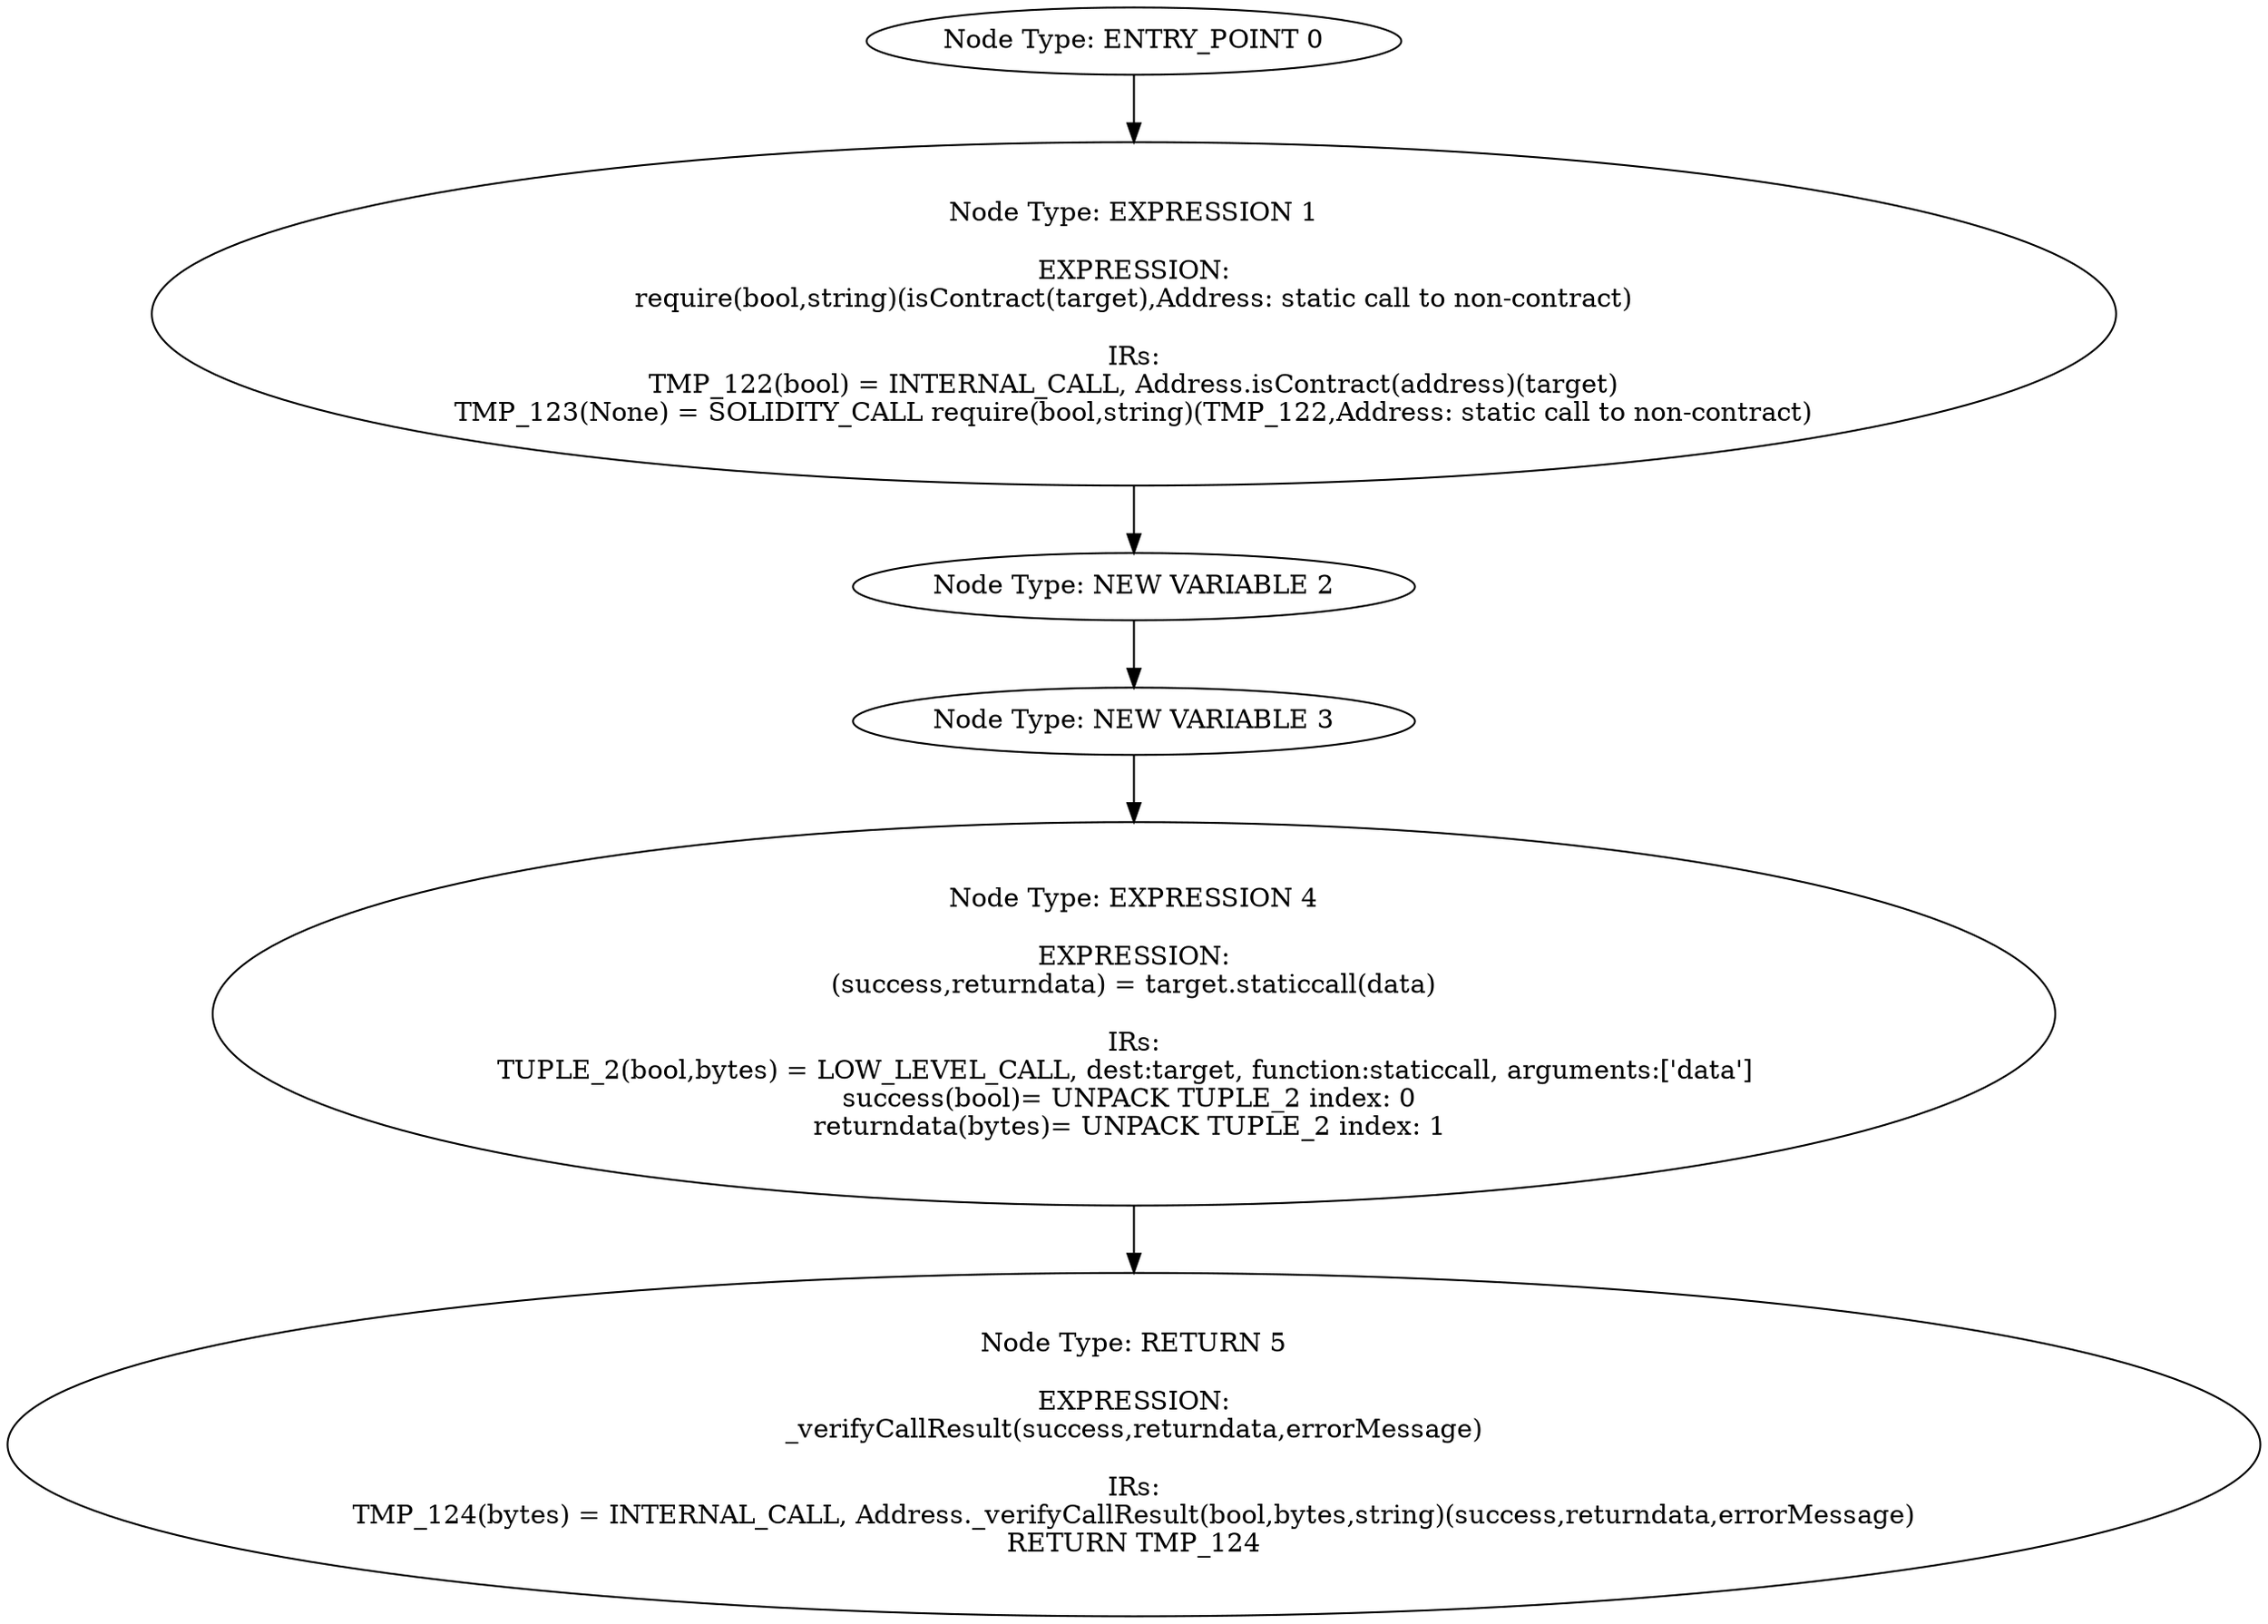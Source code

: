 digraph{
0[label="Node Type: ENTRY_POINT 0
"];
0->1;
1[label="Node Type: EXPRESSION 1

EXPRESSION:
require(bool,string)(isContract(target),Address: static call to non-contract)

IRs:
TMP_122(bool) = INTERNAL_CALL, Address.isContract(address)(target)
TMP_123(None) = SOLIDITY_CALL require(bool,string)(TMP_122,Address: static call to non-contract)"];
1->2;
2[label="Node Type: NEW VARIABLE 2
"];
2->3;
3[label="Node Type: NEW VARIABLE 3
"];
3->4;
4[label="Node Type: EXPRESSION 4

EXPRESSION:
(success,returndata) = target.staticcall(data)

IRs:
TUPLE_2(bool,bytes) = LOW_LEVEL_CALL, dest:target, function:staticcall, arguments:['data']  
success(bool)= UNPACK TUPLE_2 index: 0 
returndata(bytes)= UNPACK TUPLE_2 index: 1 "];
4->5;
5[label="Node Type: RETURN 5

EXPRESSION:
_verifyCallResult(success,returndata,errorMessage)

IRs:
TMP_124(bytes) = INTERNAL_CALL, Address._verifyCallResult(bool,bytes,string)(success,returndata,errorMessage)
RETURN TMP_124"];
}
